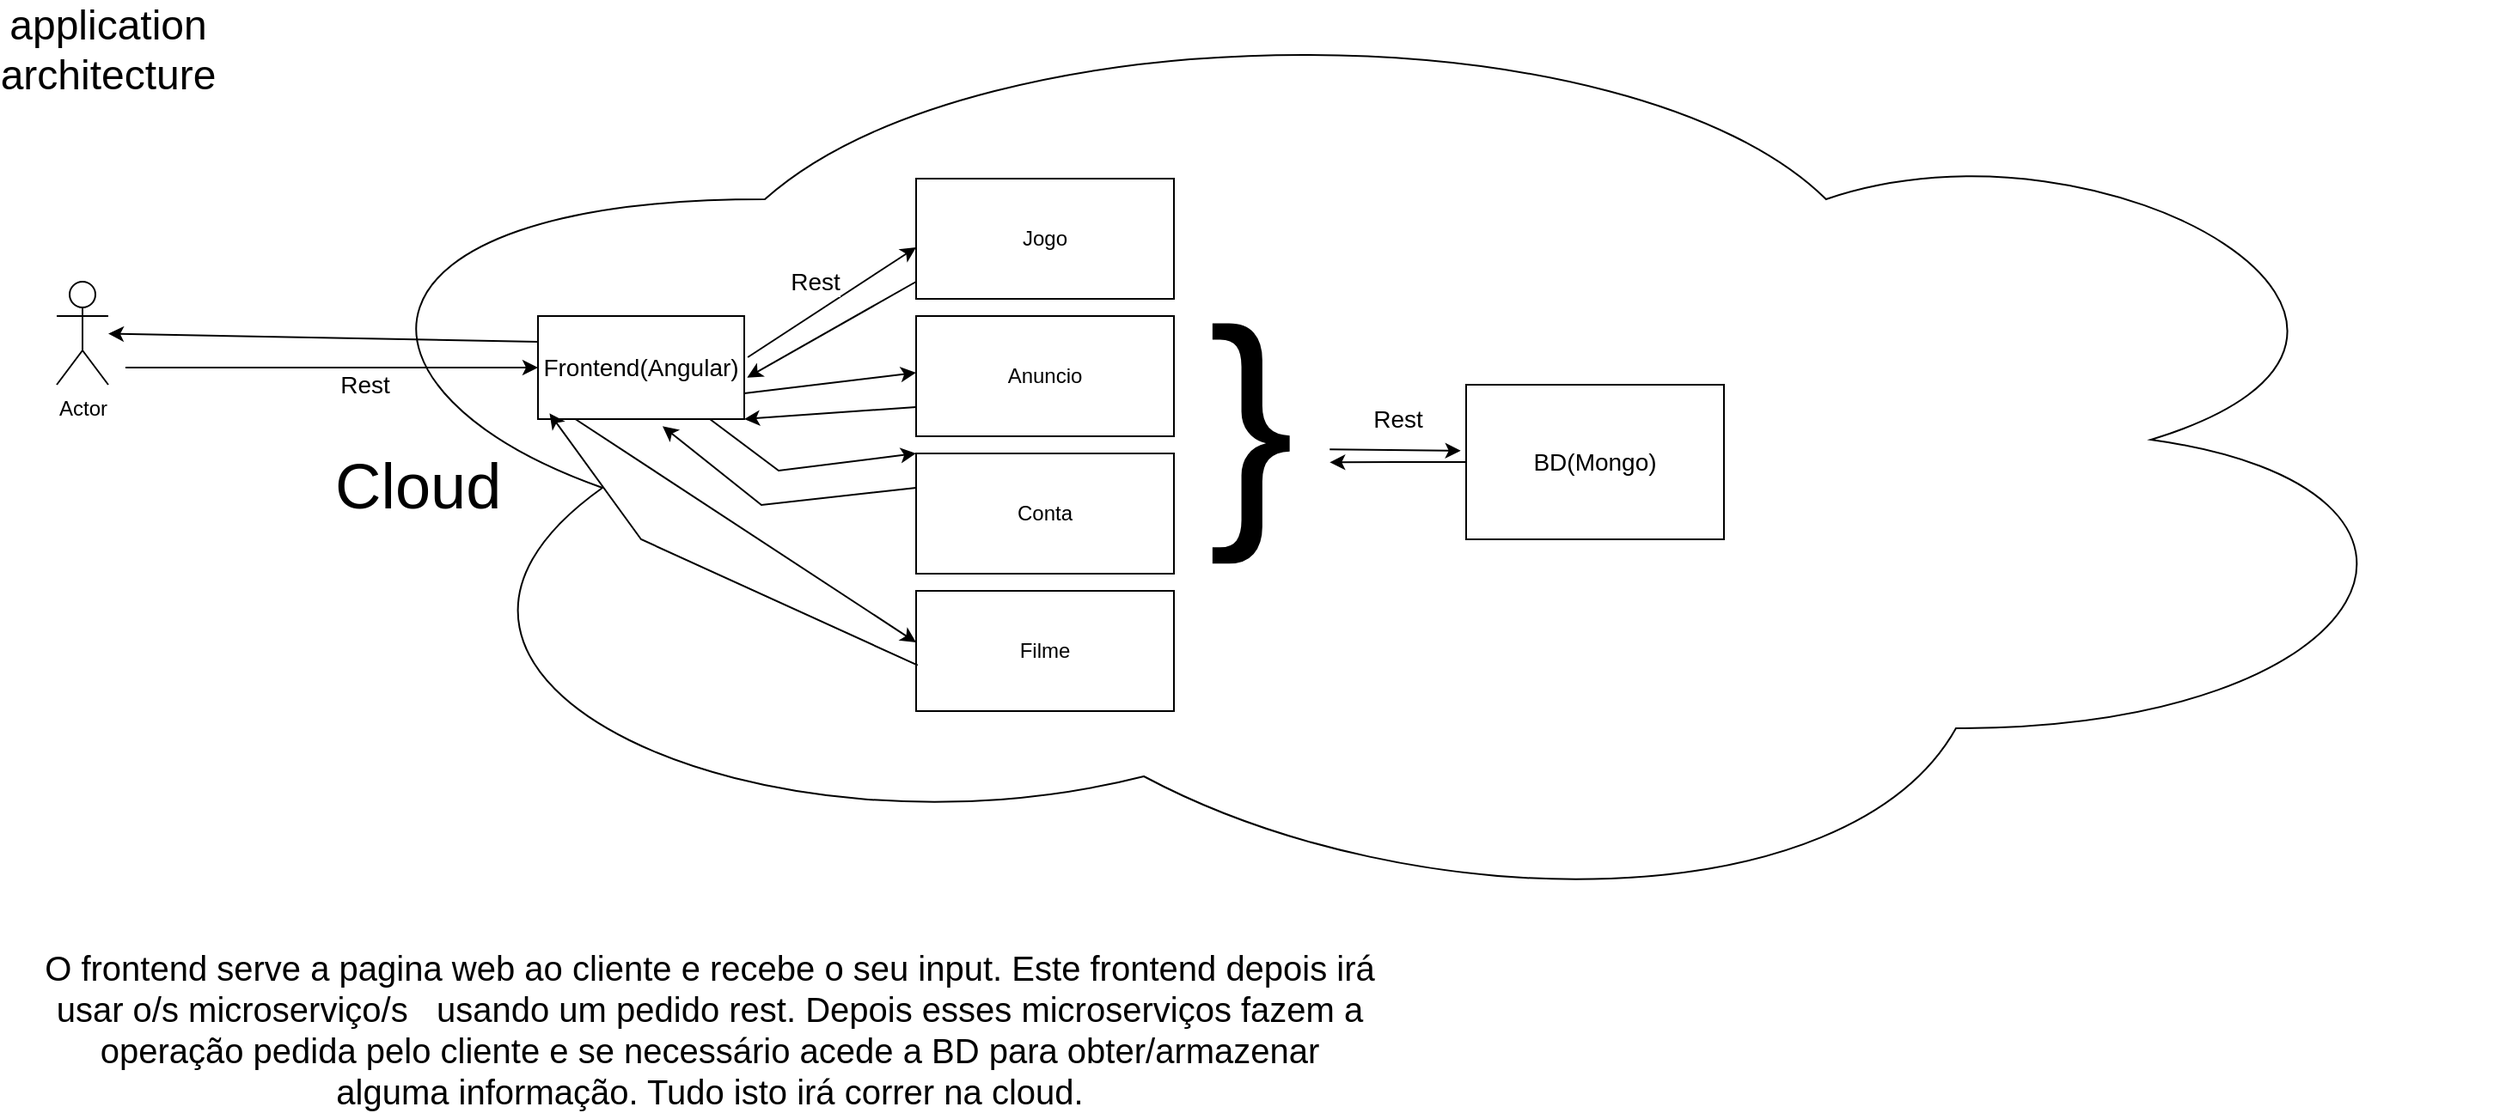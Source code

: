 <mxfile version="26.1.1">
  <diagram name="Page-1" id="rfZqFudsB1edDaWMl7fA">
    <mxGraphModel dx="1434" dy="1874" grid="1" gridSize="10" guides="1" tooltips="1" connect="1" arrows="1" fold="1" page="1" pageScale="1" pageWidth="850" pageHeight="1100" math="0" shadow="0">
      <root>
        <mxCell id="0" />
        <mxCell id="1" parent="0" />
        <mxCell id="gw4_A_uUTWsT_G3YQT5K-2" value="&lt;div align=&quot;left&quot;&gt;&lt;font style=&quot;font-size: 37px;&quot;&gt;Cloud&lt;/font&gt;&lt;/div&gt;" style="ellipse;shape=cloud;whiteSpace=wrap;html=1;direction=west;align=left;" vertex="1" parent="1">
          <mxGeometry x="260" y="-140" width="1260" height="560" as="geometry" />
        </mxCell>
        <mxCell id="gw4_A_uUTWsT_G3YQT5K-5" value="&lt;font style=&quot;font-size: 14px;&quot;&gt;BD(Mongo)&lt;/font&gt;" style="rounded=0;whiteSpace=wrap;html=1;" vertex="1" parent="1">
          <mxGeometry x="920" y="80" width="150" height="90" as="geometry" />
        </mxCell>
        <mxCell id="gw4_A_uUTWsT_G3YQT5K-7" value="Actor" style="shape=umlActor;verticalLabelPosition=bottom;verticalAlign=top;html=1;outlineConnect=0;" vertex="1" parent="1">
          <mxGeometry x="100" y="20" width="30" height="60" as="geometry" />
        </mxCell>
        <mxCell id="gw4_A_uUTWsT_G3YQT5K-8" value="&lt;font style=&quot;font-size: 14px;&quot;&gt;Frontend(Angular)&lt;/font&gt;" style="rounded=0;whiteSpace=wrap;html=1;" vertex="1" parent="1">
          <mxGeometry x="380" y="40" width="120" height="60" as="geometry" />
        </mxCell>
        <mxCell id="gw4_A_uUTWsT_G3YQT5K-9" value="" style="endArrow=classic;html=1;rounded=0;" edge="1" parent="1" target="gw4_A_uUTWsT_G3YQT5K-8">
          <mxGeometry width="50" height="50" relative="1" as="geometry">
            <mxPoint x="140" y="70" as="sourcePoint" />
            <mxPoint x="470" y="320" as="targetPoint" />
            <Array as="points" />
          </mxGeometry>
        </mxCell>
        <mxCell id="gw4_A_uUTWsT_G3YQT5K-19" value="&lt;font style=&quot;font-size: 14px;&quot;&gt;Rest&lt;/font&gt;" style="edgeLabel;html=1;align=center;verticalAlign=middle;resizable=0;points=[];" vertex="1" connectable="0" parent="gw4_A_uUTWsT_G3YQT5K-9">
          <mxGeometry x="0.16" y="-2" relative="1" as="geometry">
            <mxPoint y="8" as="offset" />
          </mxGeometry>
        </mxCell>
        <mxCell id="gw4_A_uUTWsT_G3YQT5K-10" value="" style="endArrow=classic;html=1;rounded=0;exitX=0;exitY=0.25;exitDx=0;exitDy=0;" edge="1" parent="1" source="gw4_A_uUTWsT_G3YQT5K-8" target="gw4_A_uUTWsT_G3YQT5K-7">
          <mxGeometry width="50" height="50" relative="1" as="geometry">
            <mxPoint x="420" y="370" as="sourcePoint" />
            <mxPoint x="470" y="320" as="targetPoint" />
          </mxGeometry>
        </mxCell>
        <mxCell id="gw4_A_uUTWsT_G3YQT5K-13" value="" style="endArrow=classic;html=1;rounded=0;exitX=1.017;exitY=0.4;exitDx=0;exitDy=0;exitPerimeter=0;entryX=0;entryY=0.75;entryDx=0;entryDy=0;" edge="1" parent="1" source="gw4_A_uUTWsT_G3YQT5K-8">
          <mxGeometry width="50" height="50" relative="1" as="geometry">
            <mxPoint x="700" y="220" as="sourcePoint" />
            <mxPoint x="600" as="targetPoint" />
          </mxGeometry>
        </mxCell>
        <mxCell id="gw4_A_uUTWsT_G3YQT5K-20" value="&lt;font style=&quot;font-size: 14px;&quot;&gt;Rest&lt;/font&gt;" style="edgeLabel;html=1;align=center;verticalAlign=middle;resizable=0;points=[];" vertex="1" connectable="0" parent="gw4_A_uUTWsT_G3YQT5K-13">
          <mxGeometry x="-0.173" y="-3" relative="1" as="geometry">
            <mxPoint x="-4" y="-20" as="offset" />
          </mxGeometry>
        </mxCell>
        <mxCell id="gw4_A_uUTWsT_G3YQT5K-14" value="" style="endArrow=classic;html=1;rounded=0;exitX=1.017;exitY=0.4;exitDx=0;exitDy=0;exitPerimeter=0;entryX=1.014;entryY=0.597;entryDx=0;entryDy=0;entryPerimeter=0;" edge="1" parent="1" target="gw4_A_uUTWsT_G3YQT5K-8">
          <mxGeometry width="50" height="50" relative="1" as="geometry">
            <mxPoint x="600" y="20" as="sourcePoint" />
            <mxPoint x="502" y="84" as="targetPoint" />
            <Array as="points" />
          </mxGeometry>
        </mxCell>
        <mxCell id="gw4_A_uUTWsT_G3YQT5K-26" value="&lt;font style=&quot;font-size: 24px;&quot;&gt;application architecture&lt;/font&gt;" style="text;html=1;align=center;verticalAlign=middle;whiteSpace=wrap;rounded=0;" vertex="1" parent="1">
          <mxGeometry x="100" y="-130" width="60" height="30" as="geometry" />
        </mxCell>
        <mxCell id="gw4_A_uUTWsT_G3YQT5K-27" value="&lt;font style=&quot;font-size: 20px;&quot;&gt;O frontend serve a pagina web ao cliente e recebe o seu input. Este frontend depois irá usar o/s microserviço/s &amp;nbsp; usando um pedido rest. Depois esses microserviços fazem a operação pedida pelo cliente e se necessário acede a BD para obter/armazenar alguma informação. Tudo isto irá correr na cloud.&lt;/font&gt;" style="text;html=1;align=center;verticalAlign=middle;whiteSpace=wrap;rounded=0;" vertex="1" parent="1">
          <mxGeometry x="90" y="420" width="780" height="70" as="geometry" />
        </mxCell>
        <mxCell id="gw4_A_uUTWsT_G3YQT5K-28" value="Anuncio" style="rounded=0;whiteSpace=wrap;html=1;" vertex="1" parent="1">
          <mxGeometry x="600" y="40" width="150" height="70" as="geometry" />
        </mxCell>
        <mxCell id="gw4_A_uUTWsT_G3YQT5K-29" value="Conta" style="rounded=0;whiteSpace=wrap;html=1;" vertex="1" parent="1">
          <mxGeometry x="600" y="120" width="150" height="70" as="geometry" />
        </mxCell>
        <mxCell id="gw4_A_uUTWsT_G3YQT5K-31" value="Filme" style="rounded=0;whiteSpace=wrap;html=1;" vertex="1" parent="1">
          <mxGeometry x="600" y="200" width="150" height="70" as="geometry" />
        </mxCell>
        <mxCell id="gw4_A_uUTWsT_G3YQT5K-32" value="Jogo" style="rounded=0;whiteSpace=wrap;html=1;" vertex="1" parent="1">
          <mxGeometry x="600" y="-40" width="150" height="70" as="geometry" />
        </mxCell>
        <mxCell id="gw4_A_uUTWsT_G3YQT5K-35" value="" style="endArrow=classic;html=1;rounded=0;exitX=1;exitY=0.75;exitDx=0;exitDy=0;entryX=0;entryY=0.75;entryDx=0;entryDy=0;" edge="1" parent="1" source="gw4_A_uUTWsT_G3YQT5K-8">
          <mxGeometry width="50" height="50" relative="1" as="geometry">
            <mxPoint x="502" y="137" as="sourcePoint" />
            <mxPoint x="600" y="73" as="targetPoint" />
          </mxGeometry>
        </mxCell>
        <mxCell id="gw4_A_uUTWsT_G3YQT5K-37" value="" style="endArrow=classic;html=1;rounded=0;exitX=1.017;exitY=0.4;exitDx=0;exitDy=0;exitPerimeter=0;entryX=1;entryY=1;entryDx=0;entryDy=0;" edge="1" parent="1" target="gw4_A_uUTWsT_G3YQT5K-8">
          <mxGeometry width="50" height="50" relative="1" as="geometry">
            <mxPoint x="600" y="93" as="sourcePoint" />
            <mxPoint x="502" y="157" as="targetPoint" />
          </mxGeometry>
        </mxCell>
        <mxCell id="gw4_A_uUTWsT_G3YQT5K-39" value="" style="endArrow=classic;html=1;rounded=0;entryX=0;entryY=0.75;entryDx=0;entryDy=0;" edge="1" parent="1" source="gw4_A_uUTWsT_G3YQT5K-8">
          <mxGeometry width="50" height="50" relative="1" as="geometry">
            <mxPoint x="510" y="180" as="sourcePoint" />
            <mxPoint x="600" y="120" as="targetPoint" />
            <Array as="points">
              <mxPoint x="520" y="130" />
            </Array>
          </mxGeometry>
        </mxCell>
        <mxCell id="gw4_A_uUTWsT_G3YQT5K-41" value="" style="endArrow=classic;html=1;rounded=0;exitX=1.017;exitY=0.4;exitDx=0;exitDy=0;exitPerimeter=0;entryX=0.604;entryY=1.069;entryDx=0;entryDy=0;entryPerimeter=0;" edge="1" parent="1" target="gw4_A_uUTWsT_G3YQT5K-8">
          <mxGeometry width="50" height="50" relative="1" as="geometry">
            <mxPoint x="600" y="140" as="sourcePoint" />
            <mxPoint x="502" y="204" as="targetPoint" />
            <Array as="points">
              <mxPoint x="510" y="150" />
            </Array>
          </mxGeometry>
        </mxCell>
        <mxCell id="gw4_A_uUTWsT_G3YQT5K-43" value="" style="endArrow=classic;html=1;rounded=0;exitX=0.181;exitY=1;exitDx=0;exitDy=0;exitPerimeter=0;entryX=0;entryY=0.429;entryDx=0;entryDy=0;entryPerimeter=0;" edge="1" parent="1" source="gw4_A_uUTWsT_G3YQT5K-8" target="gw4_A_uUTWsT_G3YQT5K-31">
          <mxGeometry width="50" height="50" relative="1" as="geometry">
            <mxPoint x="425" y="204" as="sourcePoint" />
            <mxPoint x="523" y="140" as="targetPoint" />
          </mxGeometry>
        </mxCell>
        <mxCell id="gw4_A_uUTWsT_G3YQT5K-45" value="" style="endArrow=classic;html=1;rounded=0;exitX=0.006;exitY=0.619;exitDx=0;exitDy=0;exitPerimeter=0;entryX=0.056;entryY=0.944;entryDx=0;entryDy=0;entryPerimeter=0;" edge="1" parent="1" source="gw4_A_uUTWsT_G3YQT5K-31" target="gw4_A_uUTWsT_G3YQT5K-8">
          <mxGeometry width="50" height="50" relative="1" as="geometry">
            <mxPoint x="523" y="160" as="sourcePoint" />
            <mxPoint x="425" y="224" as="targetPoint" />
            <Array as="points">
              <mxPoint x="440" y="170" />
            </Array>
          </mxGeometry>
        </mxCell>
        <mxCell id="gw4_A_uUTWsT_G3YQT5K-47" value="&lt;font style=&quot;font-size: 150px;&quot;&gt;}&lt;/font&gt;" style="text;html=1;align=center;verticalAlign=middle;whiteSpace=wrap;rounded=0;" vertex="1" parent="1">
          <mxGeometry x="750" y="-70" width="90" height="340" as="geometry" />
        </mxCell>
        <mxCell id="gw4_A_uUTWsT_G3YQT5K-48" value="" style="endArrow=classic;html=1;rounded=0;exitX=1.007;exitY=0.552;exitDx=0;exitDy=0;exitPerimeter=0;entryX=-0.021;entryY=0.427;entryDx=0;entryDy=0;entryPerimeter=0;" edge="1" parent="1" source="gw4_A_uUTWsT_G3YQT5K-47" target="gw4_A_uUTWsT_G3YQT5K-5">
          <mxGeometry width="50" height="50" relative="1" as="geometry">
            <mxPoint x="760" y="80" as="sourcePoint" />
            <mxPoint x="1039" y="118" as="targetPoint" />
          </mxGeometry>
        </mxCell>
        <mxCell id="gw4_A_uUTWsT_G3YQT5K-49" style="edgeStyle=orthogonalEdgeStyle;rounded=0;orthogonalLoop=1;jettySize=auto;html=1;entryX=1.007;entryY=0.574;entryDx=0;entryDy=0;entryPerimeter=0;" edge="1" parent="1" source="gw4_A_uUTWsT_G3YQT5K-5" target="gw4_A_uUTWsT_G3YQT5K-47">
          <mxGeometry relative="1" as="geometry" />
        </mxCell>
        <mxCell id="gw4_A_uUTWsT_G3YQT5K-50" value="&lt;font style=&quot;font-size: 14px;&quot;&gt;Rest&lt;/font&gt;" style="edgeLabel;html=1;align=center;verticalAlign=middle;resizable=0;points=[];" vertex="1" connectable="0" parent="1">
          <mxGeometry x="879.996" y="99.997" as="geometry" />
        </mxCell>
      </root>
    </mxGraphModel>
  </diagram>
</mxfile>
